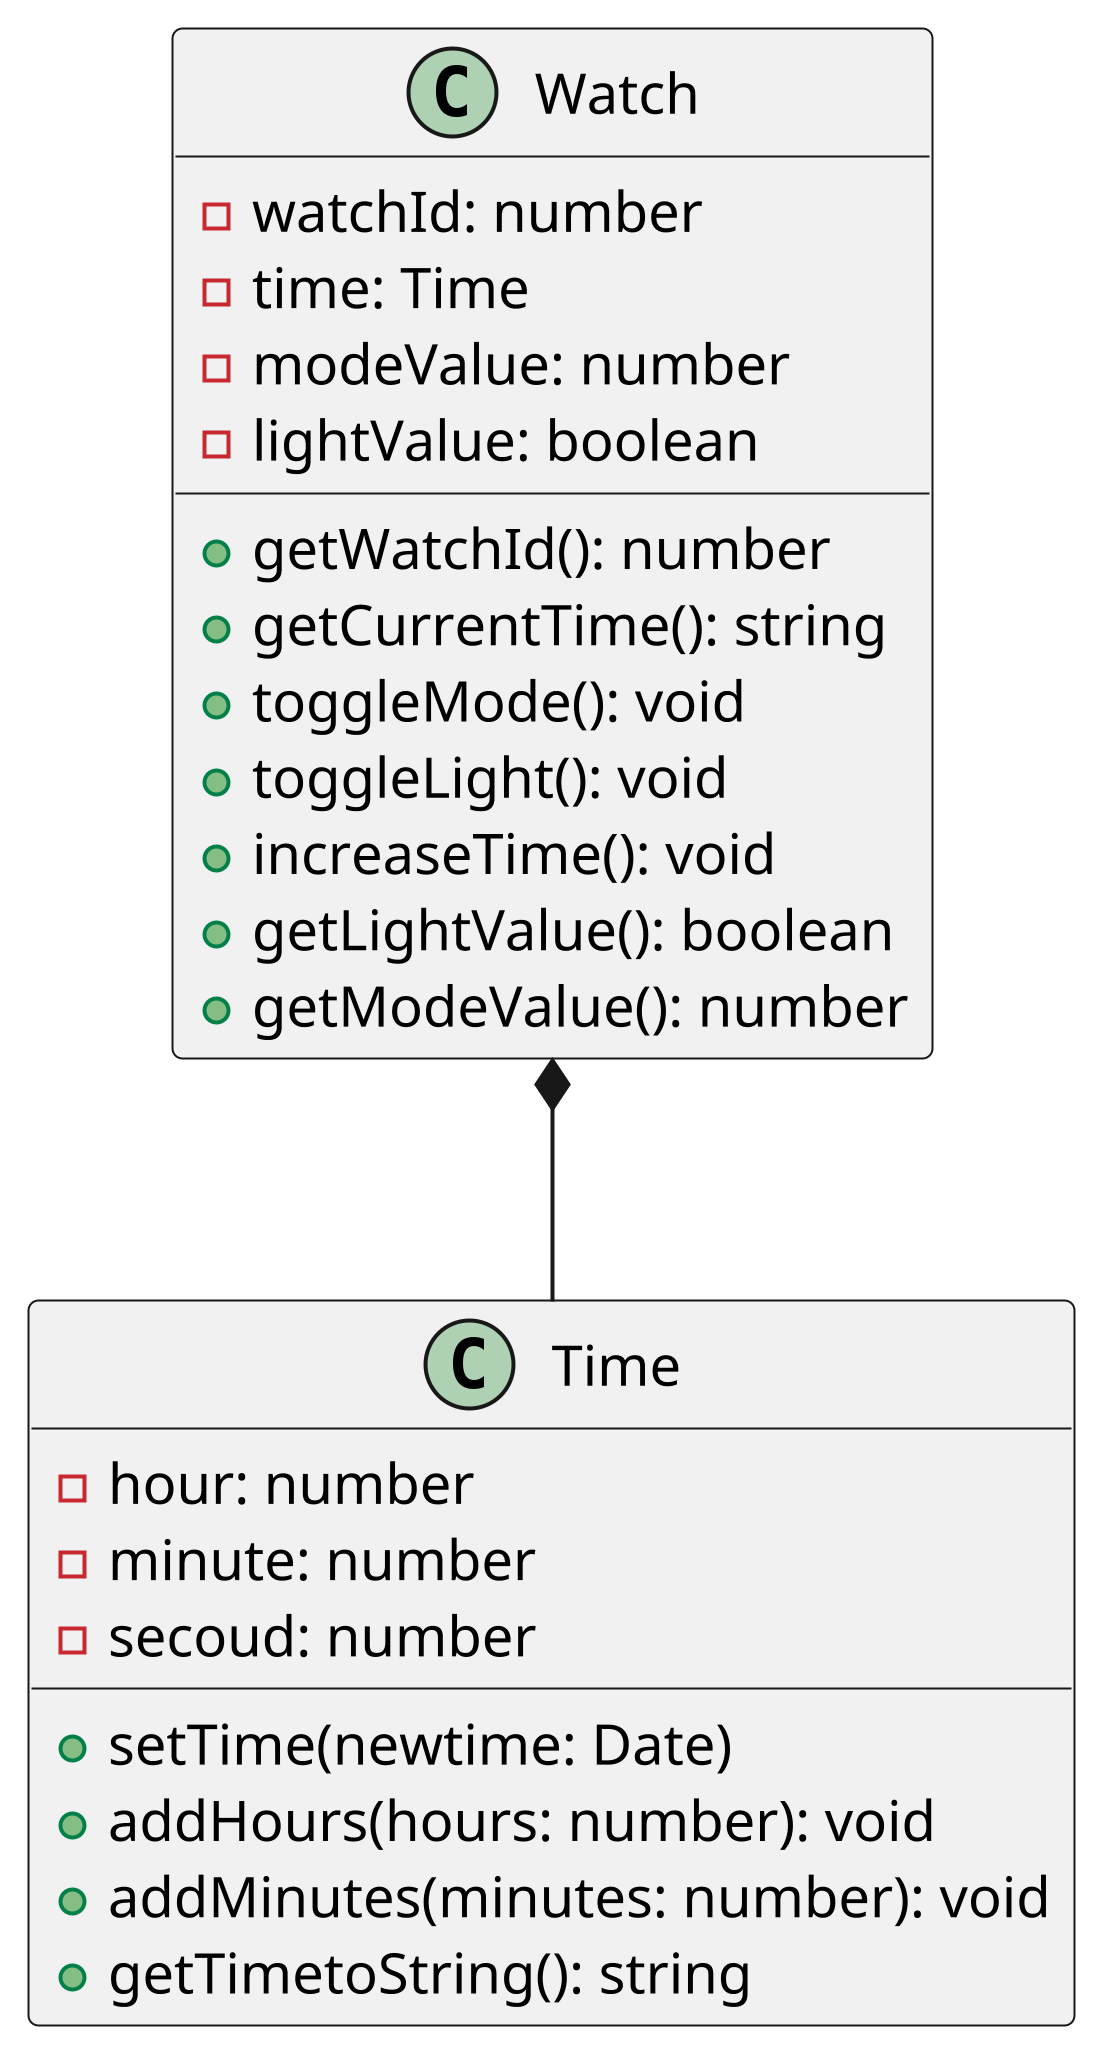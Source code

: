 @startuml classDiagram_A
scale 5

class Watch {
  - watchId: number
  - time: Time
  - modeValue: number
  - lightValue: boolean
  + getWatchId(): number
  + getCurrentTime(): string
  + toggleMode(): void
  + toggleLight(): void
  + increaseTime(): void
  + getLightValue(): boolean
  + getModeValue(): number
}

class Time {
  - hour: number
  - minute: number
  - secoud: number  
  + setTime(newtime: Date)
  + addHours(hours: number): void
  + addMinutes(minutes: number): void
  + getTimetoString(): string
}

Watch *-- Time 

@enduml